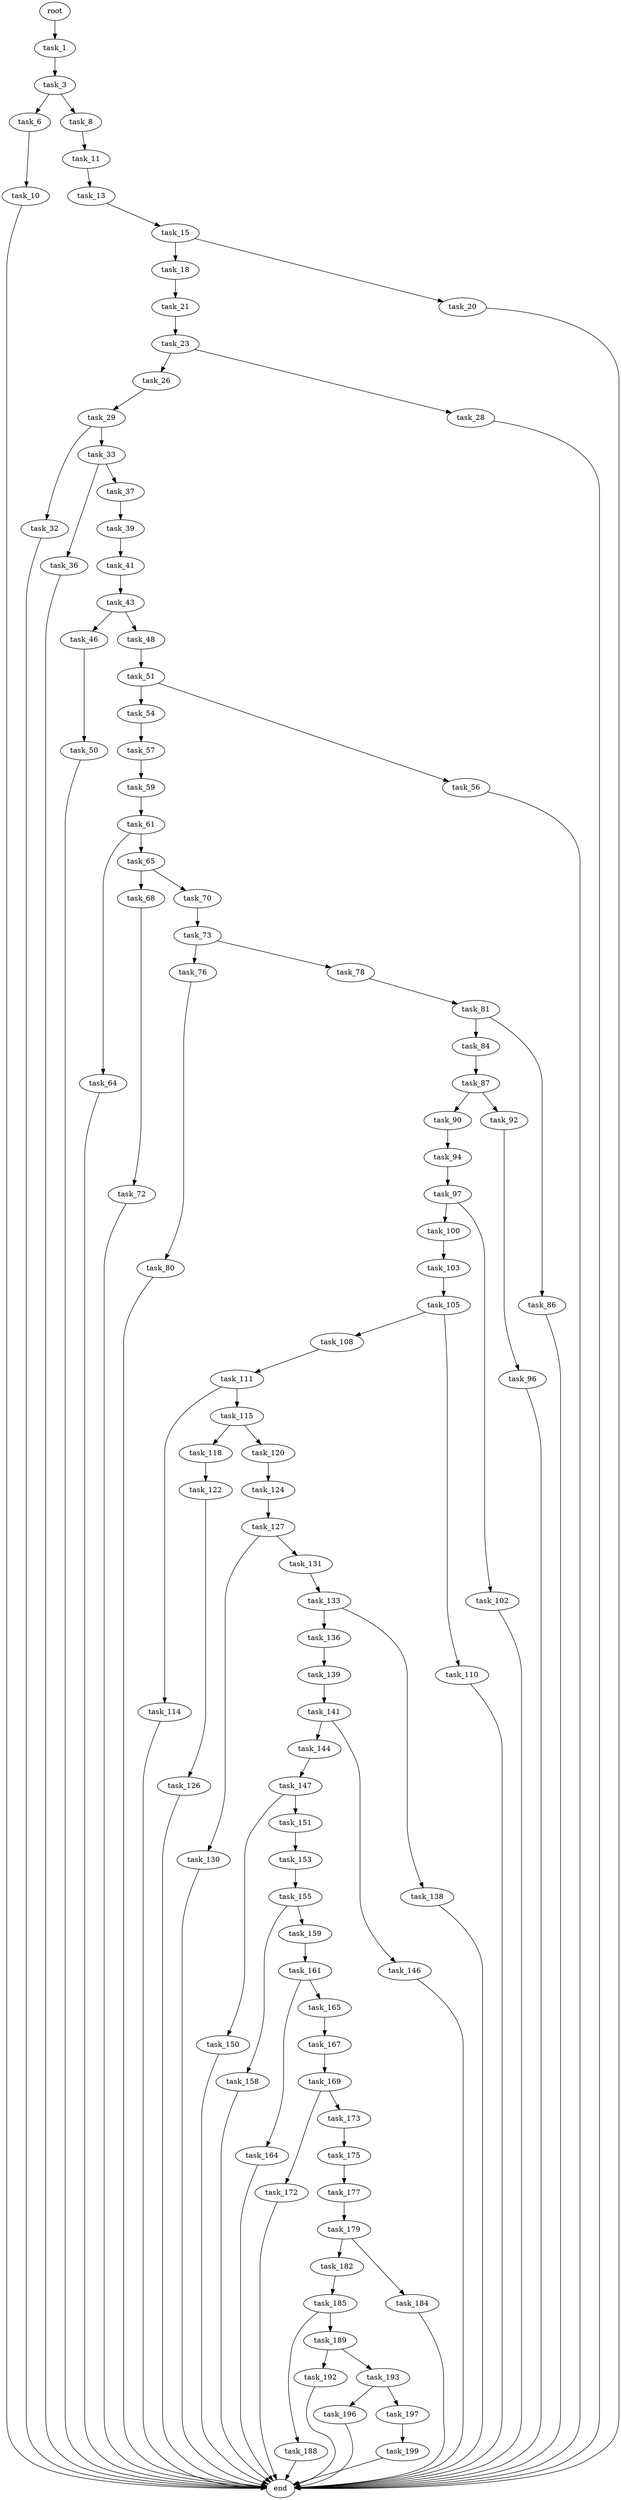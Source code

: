 digraph G {
  root [size="0.000000"];
  task_1 [size="13286166653.000000"];
  task_3 [size="368293445632.000000"];
  task_6 [size="68719476736.000000"];
  task_8 [size="20513497327.000000"];
  task_10 [size="549755813888.000000"];
  task_11 [size="144147737724.000000"];
  task_13 [size="28991029248.000000"];
  task_15 [size="782757789696.000000"];
  task_18 [size="167546788839.000000"];
  task_20 [size="14320438943.000000"];
  task_21 [size="35297101820.000000"];
  task_23 [size="28991029248.000000"];
  task_26 [size="1663056289.000000"];
  task_28 [size="476688247175.000000"];
  task_29 [size="26675674366.000000"];
  task_32 [size="16812406038.000000"];
  task_33 [size="277095415609.000000"];
  task_36 [size="501188188332.000000"];
  task_37 [size="411233595501.000000"];
  task_39 [size="199463265879.000000"];
  task_41 [size="68719476736.000000"];
  task_43 [size="824439631121.000000"];
  task_46 [size="11561640257.000000"];
  task_48 [size="21725957156.000000"];
  task_50 [size="9489155525.000000"];
  task_51 [size="134217728000.000000"];
  task_54 [size="134217728000.000000"];
  task_56 [size="231928233984.000000"];
  task_57 [size="449855940919.000000"];
  task_59 [size="368293445632.000000"];
  task_61 [size="29177025941.000000"];
  task_64 [size="47005302457.000000"];
  task_65 [size="28515187280.000000"];
  task_68 [size="21614044094.000000"];
  task_70 [size="30877988658.000000"];
  task_72 [size="11324457577.000000"];
  task_73 [size="17946710404.000000"];
  task_76 [size="782757789696.000000"];
  task_78 [size="1073741824000.000000"];
  task_80 [size="17232935862.000000"];
  task_81 [size="39890417934.000000"];
  task_84 [size="38016453624.000000"];
  task_86 [size="68719476736.000000"];
  task_87 [size="344514357342.000000"];
  task_90 [size="185734564069.000000"];
  task_92 [size="25429763247.000000"];
  task_94 [size="879885977985.000000"];
  task_96 [size="108443671504.000000"];
  task_97 [size="481720027738.000000"];
  task_100 [size="42057240170.000000"];
  task_102 [size="213642262583.000000"];
  task_103 [size="8589934592.000000"];
  task_105 [size="782757789696.000000"];
  task_108 [size="11296028145.000000"];
  task_110 [size="1344681637.000000"];
  task_111 [size="26869664973.000000"];
  task_114 [size="2472565401.000000"];
  task_115 [size="27108142642.000000"];
  task_118 [size="3658113230.000000"];
  task_120 [size="368293445632.000000"];
  task_122 [size="366923778382.000000"];
  task_124 [size="56936229349.000000"];
  task_126 [size="22217556612.000000"];
  task_127 [size="1073741824000.000000"];
  task_130 [size="549755813888.000000"];
  task_131 [size="1431442665.000000"];
  task_133 [size="8589934592.000000"];
  task_136 [size="4778864169.000000"];
  task_138 [size="28991029248.000000"];
  task_139 [size="368293445632.000000"];
  task_141 [size="25154320830.000000"];
  task_144 [size="9603751948.000000"];
  task_146 [size="38599919979.000000"];
  task_147 [size="1073741824000.000000"];
  task_150 [size="6008618203.000000"];
  task_151 [size="8589934592.000000"];
  task_153 [size="4462622237.000000"];
  task_155 [size="633823727490.000000"];
  task_158 [size="1073741824000.000000"];
  task_159 [size="134217728000.000000"];
  task_161 [size="45043026765.000000"];
  task_164 [size="64696679150.000000"];
  task_165 [size="155499994385.000000"];
  task_167 [size="68719476736.000000"];
  task_169 [size="409371821266.000000"];
  task_172 [size="368293445632.000000"];
  task_173 [size="18128768431.000000"];
  task_175 [size="147383055634.000000"];
  task_177 [size="517753615042.000000"];
  task_179 [size="11721751584.000000"];
  task_182 [size="1073741824000.000000"];
  task_184 [size="209023039804.000000"];
  task_185 [size="38539846072.000000"];
  task_188 [size="1073741824000.000000"];
  task_189 [size="1182519563.000000"];
  task_192 [size="11361964489.000000"];
  task_193 [size="5748095393.000000"];
  task_196 [size="852896291685.000000"];
  task_197 [size="68719476736.000000"];
  task_199 [size="3577210270.000000"];
  end [size="0.000000"];

  root -> task_1 [size="1.000000"];
  task_1 -> task_3 [size="679477248.000000"];
  task_3 -> task_6 [size="411041792.000000"];
  task_3 -> task_8 [size="411041792.000000"];
  task_6 -> task_10 [size="134217728.000000"];
  task_8 -> task_11 [size="536870912.000000"];
  task_10 -> end [size="1.000000"];
  task_11 -> task_13 [size="301989888.000000"];
  task_13 -> task_15 [size="75497472.000000"];
  task_15 -> task_18 [size="679477248.000000"];
  task_15 -> task_20 [size="679477248.000000"];
  task_18 -> task_21 [size="134217728.000000"];
  task_20 -> end [size="1.000000"];
  task_21 -> task_23 [size="838860800.000000"];
  task_23 -> task_26 [size="75497472.000000"];
  task_23 -> task_28 [size="75497472.000000"];
  task_26 -> task_29 [size="134217728.000000"];
  task_28 -> end [size="1.000000"];
  task_29 -> task_32 [size="75497472.000000"];
  task_29 -> task_33 [size="75497472.000000"];
  task_32 -> end [size="1.000000"];
  task_33 -> task_36 [size="301989888.000000"];
  task_33 -> task_37 [size="301989888.000000"];
  task_36 -> end [size="1.000000"];
  task_37 -> task_39 [size="301989888.000000"];
  task_39 -> task_41 [size="411041792.000000"];
  task_41 -> task_43 [size="134217728.000000"];
  task_43 -> task_46 [size="536870912.000000"];
  task_43 -> task_48 [size="536870912.000000"];
  task_46 -> task_50 [size="209715200.000000"];
  task_48 -> task_51 [size="75497472.000000"];
  task_50 -> end [size="1.000000"];
  task_51 -> task_54 [size="209715200.000000"];
  task_51 -> task_56 [size="209715200.000000"];
  task_54 -> task_57 [size="209715200.000000"];
  task_56 -> end [size="1.000000"];
  task_57 -> task_59 [size="536870912.000000"];
  task_59 -> task_61 [size="411041792.000000"];
  task_61 -> task_64 [size="838860800.000000"];
  task_61 -> task_65 [size="838860800.000000"];
  task_64 -> end [size="1.000000"];
  task_65 -> task_68 [size="75497472.000000"];
  task_65 -> task_70 [size="75497472.000000"];
  task_68 -> task_72 [size="536870912.000000"];
  task_70 -> task_73 [size="134217728.000000"];
  task_72 -> end [size="1.000000"];
  task_73 -> task_76 [size="536870912.000000"];
  task_73 -> task_78 [size="536870912.000000"];
  task_76 -> task_80 [size="679477248.000000"];
  task_78 -> task_81 [size="838860800.000000"];
  task_80 -> end [size="1.000000"];
  task_81 -> task_84 [size="838860800.000000"];
  task_81 -> task_86 [size="838860800.000000"];
  task_84 -> task_87 [size="679477248.000000"];
  task_86 -> end [size="1.000000"];
  task_87 -> task_90 [size="411041792.000000"];
  task_87 -> task_92 [size="411041792.000000"];
  task_90 -> task_94 [size="209715200.000000"];
  task_92 -> task_96 [size="33554432.000000"];
  task_94 -> task_97 [size="838860800.000000"];
  task_96 -> end [size="1.000000"];
  task_97 -> task_100 [size="411041792.000000"];
  task_97 -> task_102 [size="411041792.000000"];
  task_100 -> task_103 [size="134217728.000000"];
  task_102 -> end [size="1.000000"];
  task_103 -> task_105 [size="33554432.000000"];
  task_105 -> task_108 [size="679477248.000000"];
  task_105 -> task_110 [size="679477248.000000"];
  task_108 -> task_111 [size="301989888.000000"];
  task_110 -> end [size="1.000000"];
  task_111 -> task_114 [size="838860800.000000"];
  task_111 -> task_115 [size="838860800.000000"];
  task_114 -> end [size="1.000000"];
  task_115 -> task_118 [size="679477248.000000"];
  task_115 -> task_120 [size="679477248.000000"];
  task_118 -> task_122 [size="75497472.000000"];
  task_120 -> task_124 [size="411041792.000000"];
  task_122 -> task_126 [size="301989888.000000"];
  task_124 -> task_127 [size="75497472.000000"];
  task_126 -> end [size="1.000000"];
  task_127 -> task_130 [size="838860800.000000"];
  task_127 -> task_131 [size="838860800.000000"];
  task_130 -> end [size="1.000000"];
  task_131 -> task_133 [size="33554432.000000"];
  task_133 -> task_136 [size="33554432.000000"];
  task_133 -> task_138 [size="33554432.000000"];
  task_136 -> task_139 [size="209715200.000000"];
  task_138 -> end [size="1.000000"];
  task_139 -> task_141 [size="411041792.000000"];
  task_141 -> task_144 [size="411041792.000000"];
  task_141 -> task_146 [size="411041792.000000"];
  task_144 -> task_147 [size="301989888.000000"];
  task_146 -> end [size="1.000000"];
  task_147 -> task_150 [size="838860800.000000"];
  task_147 -> task_151 [size="838860800.000000"];
  task_150 -> end [size="1.000000"];
  task_151 -> task_153 [size="33554432.000000"];
  task_153 -> task_155 [size="75497472.000000"];
  task_155 -> task_158 [size="838860800.000000"];
  task_155 -> task_159 [size="838860800.000000"];
  task_158 -> end [size="1.000000"];
  task_159 -> task_161 [size="209715200.000000"];
  task_161 -> task_164 [size="209715200.000000"];
  task_161 -> task_165 [size="209715200.000000"];
  task_164 -> end [size="1.000000"];
  task_165 -> task_167 [size="411041792.000000"];
  task_167 -> task_169 [size="134217728.000000"];
  task_169 -> task_172 [size="411041792.000000"];
  task_169 -> task_173 [size="411041792.000000"];
  task_172 -> end [size="1.000000"];
  task_173 -> task_175 [size="75497472.000000"];
  task_175 -> task_177 [size="301989888.000000"];
  task_177 -> task_179 [size="411041792.000000"];
  task_179 -> task_182 [size="679477248.000000"];
  task_179 -> task_184 [size="679477248.000000"];
  task_182 -> task_185 [size="838860800.000000"];
  task_184 -> end [size="1.000000"];
  task_185 -> task_188 [size="33554432.000000"];
  task_185 -> task_189 [size="33554432.000000"];
  task_188 -> end [size="1.000000"];
  task_189 -> task_192 [size="33554432.000000"];
  task_189 -> task_193 [size="33554432.000000"];
  task_192 -> end [size="1.000000"];
  task_193 -> task_196 [size="134217728.000000"];
  task_193 -> task_197 [size="134217728.000000"];
  task_196 -> end [size="1.000000"];
  task_197 -> task_199 [size="134217728.000000"];
  task_199 -> end [size="1.000000"];
}
